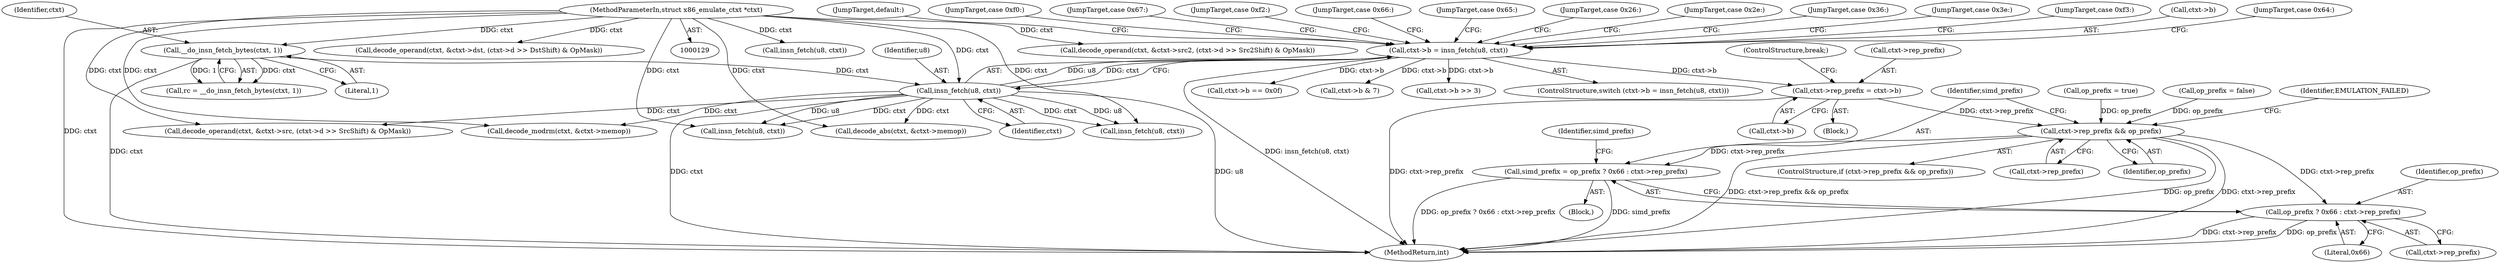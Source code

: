 digraph "0_linux_a430c9166312e1aa3d80bce32374233bdbfeba32@pointer" {
"1000371" [label="(Call,ctxt->rep_prefix = ctxt->b)"];
"1000273" [label="(Call,ctxt->b = insn_fetch(u8, ctxt))"];
"1000277" [label="(Call,insn_fetch(u8, ctxt))"];
"1000221" [label="(Call,__do_insn_fetch_bytes(ctxt, 1))"];
"1000130" [label="(MethodParameterIn,struct x86_emulate_ctxt *ctxt)"];
"1000611" [label="(Call,ctxt->rep_prefix && op_prefix)"];
"1000618" [label="(Call,simd_prefix = op_prefix ? 0x66 : ctxt->rep_prefix)"];
"1000620" [label="(Call,op_prefix ? 0x66 : ctxt->rep_prefix)"];
"1000369" [label="(JumpTarget,case 0xf2:)"];
"1000281" [label="(JumpTarget,case 0x66:)"];
"1000334" [label="(JumpTarget,case 0x65:)"];
"1000939" [label="(Call,decode_operand(ctxt, &ctxt->src, (ctxt->d >> SrcShift) & OpMask))"];
"1000272" [label="(ControlStructure,switch (ctxt->b = insn_fetch(u8, ctxt)))"];
"1000618" [label="(Call,simd_prefix = op_prefix ? 0x66 : ctxt->rep_prefix)"];
"1000282" [label="(Call,op_prefix = true)"];
"1000314" [label="(JumpTarget,case 0x26:)"];
"1000315" [label="(JumpTarget,case 0x2e:)"];
"1000316" [label="(JumpTarget,case 0x36:)"];
"1000528" [label="(Block,)"];
"1000273" [label="(Call,ctxt->b = insn_fetch(u8, ctxt))"];
"1000621" [label="(Identifier,op_prefix)"];
"1000375" [label="(Call,ctxt->b)"];
"1000622" [label="(Literal,0x66)"];
"1000447" [label="(Call,insn_fetch(u8, ctxt))"];
"1000619" [label="(Identifier,simd_prefix)"];
"1000627" [label="(Identifier,simd_prefix)"];
"1000223" [label="(Literal,1)"];
"1000317" [label="(JumpTarget,case 0x3e:)"];
"1000421" [label="(Call,insn_fetch(u8, ctxt))"];
"1000219" [label="(Call,rc = __do_insn_fetch_bytes(ctxt, 1))"];
"1000959" [label="(Call,decode_operand(ctxt, &ctxt->src2, (ctxt->d >> Src2Shift) & OpMask))"];
"1000370" [label="(JumpTarget,case 0xf3:)"];
"1000406" [label="(Call,ctxt->b == 0x0f)"];
"1000280" [label="(Block,)"];
"1000222" [label="(Identifier,ctxt)"];
"1001017" [label="(MethodReturn,int)"];
"1000378" [label="(ControlStructure,break;)"];
"1000274" [label="(Call,ctxt->b)"];
"1000221" [label="(Call,__do_insn_fetch_bytes(ctxt, 1))"];
"1000149" [label="(Call,op_prefix = false)"];
"1000371" [label="(Call,ctxt->rep_prefix = ctxt->b)"];
"1000342" [label="(Call,ctxt->b & 7)"];
"1000326" [label="(Call,ctxt->b >> 3)"];
"1000905" [label="(Call,decode_abs(ctxt, &ctxt->memop))"];
"1000620" [label="(Call,op_prefix ? 0x66 : ctxt->rep_prefix)"];
"1000333" [label="(JumpTarget,case 0x64:)"];
"1000372" [label="(Call,ctxt->rep_prefix)"];
"1000617" [label="(Identifier,EMULATION_FAILED)"];
"1000610" [label="(ControlStructure,if (ctxt->rep_prefix && op_prefix))"];
"1000474" [label="(Call,insn_fetch(u8, ctxt))"];
"1000623" [label="(Call,ctxt->rep_prefix)"];
"1000611" [label="(Call,ctxt->rep_prefix && op_prefix)"];
"1000278" [label="(Identifier,u8)"];
"1000277" [label="(Call,insn_fetch(u8, ctxt))"];
"1000279" [label="(Identifier,ctxt)"];
"1000130" [label="(MethodParameterIn,struct x86_emulate_ctxt *ctxt)"];
"1000876" [label="(Call,decode_modrm(ctxt, &ctxt->memop))"];
"1000612" [label="(Call,ctxt->rep_prefix)"];
"1000615" [label="(Identifier,op_prefix)"];
"1000979" [label="(Call,decode_operand(ctxt, &ctxt->dst, (ctxt->d >> DstShift) & OpMask))"];
"1000379" [label="(JumpTarget,default:)"];
"1000362" [label="(JumpTarget,case 0xf0:)"];
"1000293" [label="(JumpTarget,case 0x67:)"];
"1000371" -> "1000280"  [label="AST: "];
"1000371" -> "1000375"  [label="CFG: "];
"1000372" -> "1000371"  [label="AST: "];
"1000375" -> "1000371"  [label="AST: "];
"1000378" -> "1000371"  [label="CFG: "];
"1000371" -> "1001017"  [label="DDG: ctxt->rep_prefix"];
"1000273" -> "1000371"  [label="DDG: ctxt->b"];
"1000371" -> "1000611"  [label="DDG: ctxt->rep_prefix"];
"1000273" -> "1000272"  [label="AST: "];
"1000273" -> "1000277"  [label="CFG: "];
"1000274" -> "1000273"  [label="AST: "];
"1000277" -> "1000273"  [label="AST: "];
"1000281" -> "1000273"  [label="CFG: "];
"1000293" -> "1000273"  [label="CFG: "];
"1000314" -> "1000273"  [label="CFG: "];
"1000315" -> "1000273"  [label="CFG: "];
"1000316" -> "1000273"  [label="CFG: "];
"1000317" -> "1000273"  [label="CFG: "];
"1000333" -> "1000273"  [label="CFG: "];
"1000334" -> "1000273"  [label="CFG: "];
"1000362" -> "1000273"  [label="CFG: "];
"1000369" -> "1000273"  [label="CFG: "];
"1000370" -> "1000273"  [label="CFG: "];
"1000379" -> "1000273"  [label="CFG: "];
"1000273" -> "1001017"  [label="DDG: insn_fetch(u8, ctxt)"];
"1000277" -> "1000273"  [label="DDG: u8"];
"1000277" -> "1000273"  [label="DDG: ctxt"];
"1000273" -> "1000326"  [label="DDG: ctxt->b"];
"1000273" -> "1000342"  [label="DDG: ctxt->b"];
"1000273" -> "1000406"  [label="DDG: ctxt->b"];
"1000277" -> "1000279"  [label="CFG: "];
"1000278" -> "1000277"  [label="AST: "];
"1000279" -> "1000277"  [label="AST: "];
"1000277" -> "1001017"  [label="DDG: u8"];
"1000277" -> "1001017"  [label="DDG: ctxt"];
"1000221" -> "1000277"  [label="DDG: ctxt"];
"1000130" -> "1000277"  [label="DDG: ctxt"];
"1000277" -> "1000421"  [label="DDG: u8"];
"1000277" -> "1000421"  [label="DDG: ctxt"];
"1000277" -> "1000474"  [label="DDG: u8"];
"1000277" -> "1000474"  [label="DDG: ctxt"];
"1000277" -> "1000876"  [label="DDG: ctxt"];
"1000277" -> "1000905"  [label="DDG: ctxt"];
"1000277" -> "1000939"  [label="DDG: ctxt"];
"1000221" -> "1000219"  [label="AST: "];
"1000221" -> "1000223"  [label="CFG: "];
"1000222" -> "1000221"  [label="AST: "];
"1000223" -> "1000221"  [label="AST: "];
"1000219" -> "1000221"  [label="CFG: "];
"1000221" -> "1001017"  [label="DDG: ctxt"];
"1000221" -> "1000219"  [label="DDG: ctxt"];
"1000221" -> "1000219"  [label="DDG: 1"];
"1000130" -> "1000221"  [label="DDG: ctxt"];
"1000130" -> "1000129"  [label="AST: "];
"1000130" -> "1001017"  [label="DDG: ctxt"];
"1000130" -> "1000421"  [label="DDG: ctxt"];
"1000130" -> "1000447"  [label="DDG: ctxt"];
"1000130" -> "1000474"  [label="DDG: ctxt"];
"1000130" -> "1000876"  [label="DDG: ctxt"];
"1000130" -> "1000905"  [label="DDG: ctxt"];
"1000130" -> "1000939"  [label="DDG: ctxt"];
"1000130" -> "1000959"  [label="DDG: ctxt"];
"1000130" -> "1000979"  [label="DDG: ctxt"];
"1000611" -> "1000610"  [label="AST: "];
"1000611" -> "1000612"  [label="CFG: "];
"1000611" -> "1000615"  [label="CFG: "];
"1000612" -> "1000611"  [label="AST: "];
"1000615" -> "1000611"  [label="AST: "];
"1000617" -> "1000611"  [label="CFG: "];
"1000619" -> "1000611"  [label="CFG: "];
"1000611" -> "1001017"  [label="DDG: ctxt->rep_prefix && op_prefix"];
"1000611" -> "1001017"  [label="DDG: op_prefix"];
"1000611" -> "1001017"  [label="DDG: ctxt->rep_prefix"];
"1000149" -> "1000611"  [label="DDG: op_prefix"];
"1000282" -> "1000611"  [label="DDG: op_prefix"];
"1000611" -> "1000618"  [label="DDG: ctxt->rep_prefix"];
"1000611" -> "1000620"  [label="DDG: ctxt->rep_prefix"];
"1000618" -> "1000528"  [label="AST: "];
"1000618" -> "1000620"  [label="CFG: "];
"1000619" -> "1000618"  [label="AST: "];
"1000620" -> "1000618"  [label="AST: "];
"1000627" -> "1000618"  [label="CFG: "];
"1000618" -> "1001017"  [label="DDG: simd_prefix"];
"1000618" -> "1001017"  [label="DDG: op_prefix ? 0x66 : ctxt->rep_prefix"];
"1000620" -> "1000622"  [label="CFG: "];
"1000620" -> "1000623"  [label="CFG: "];
"1000621" -> "1000620"  [label="AST: "];
"1000622" -> "1000620"  [label="AST: "];
"1000623" -> "1000620"  [label="AST: "];
"1000620" -> "1001017"  [label="DDG: ctxt->rep_prefix"];
"1000620" -> "1001017"  [label="DDG: op_prefix"];
}
